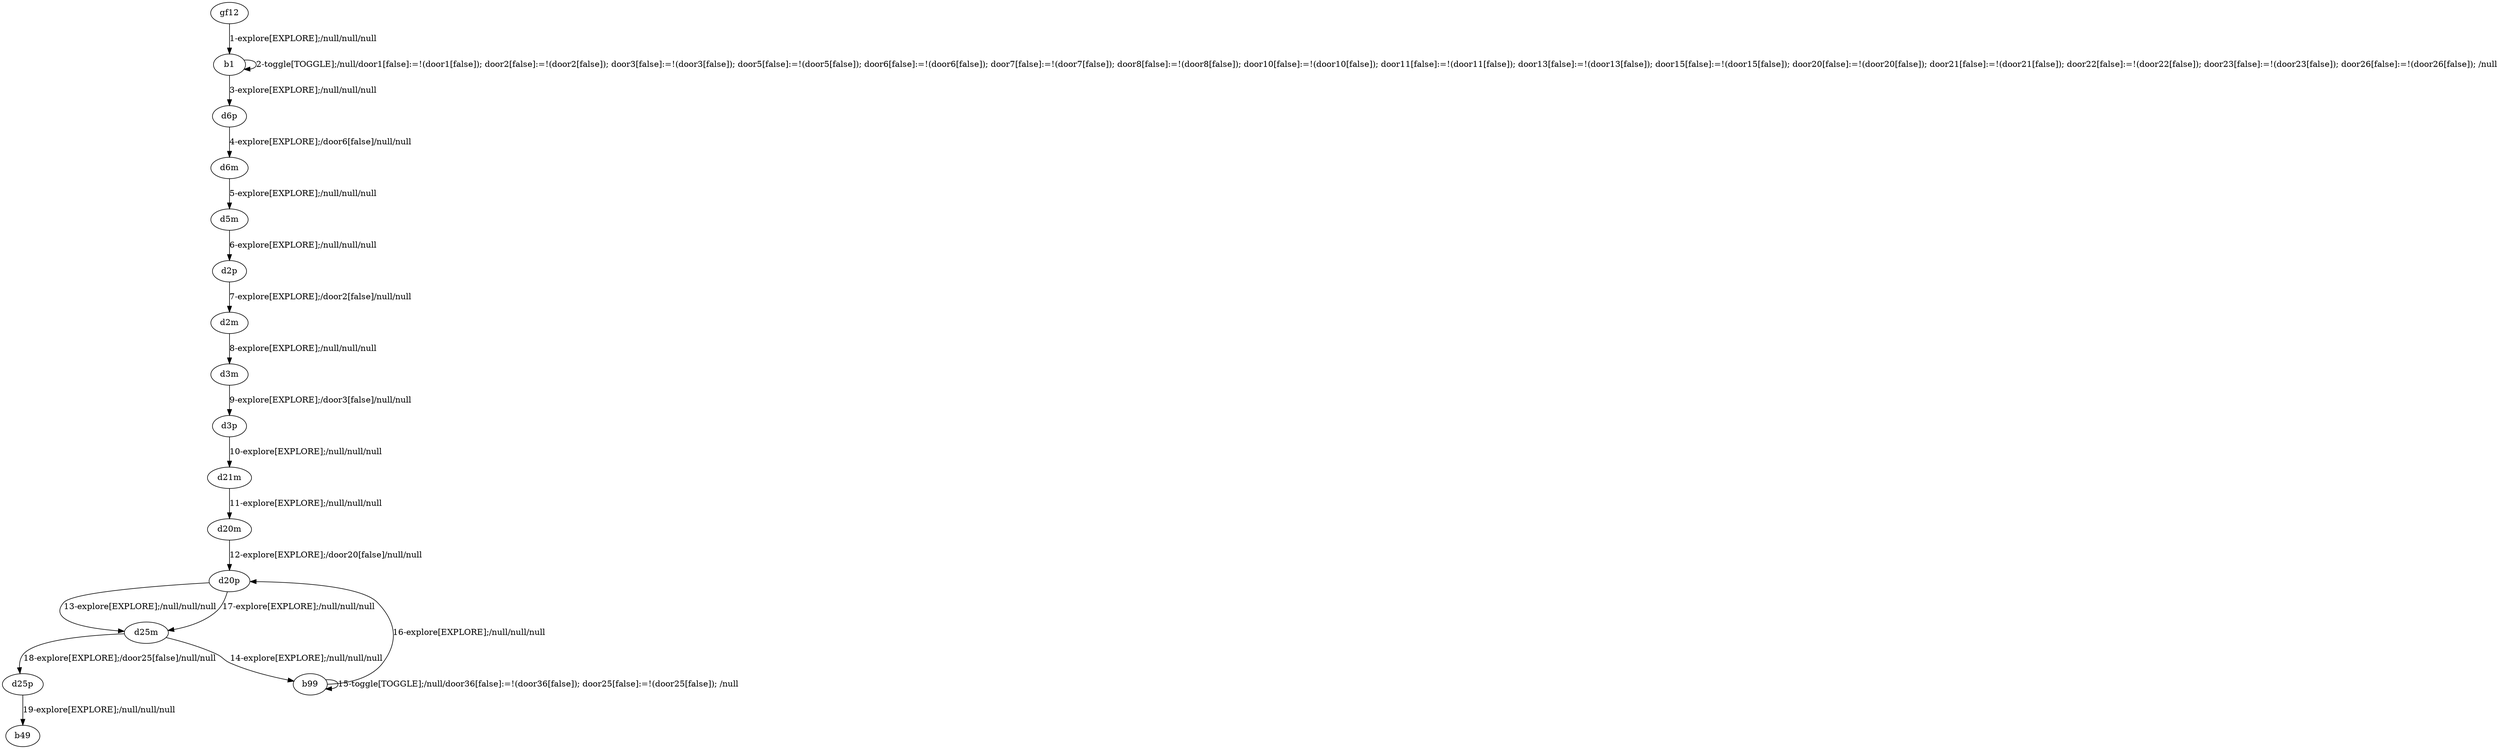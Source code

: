 # Total number of goals covered by this test: 3
# d25m --> d25p
# d25p --> b49
# b99 --> b99

digraph g {
"gf12" -> "b1" [label = "1-explore[EXPLORE];/null/null/null"];
"b1" -> "b1" [label = "2-toggle[TOGGLE];/null/door1[false]:=!(door1[false]); door2[false]:=!(door2[false]); door3[false]:=!(door3[false]); door5[false]:=!(door5[false]); door6[false]:=!(door6[false]); door7[false]:=!(door7[false]); door8[false]:=!(door8[false]); door10[false]:=!(door10[false]); door11[false]:=!(door11[false]); door13[false]:=!(door13[false]); door15[false]:=!(door15[false]); door20[false]:=!(door20[false]); door21[false]:=!(door21[false]); door22[false]:=!(door22[false]); door23[false]:=!(door23[false]); door26[false]:=!(door26[false]); /null"];
"b1" -> "d6p" [label = "3-explore[EXPLORE];/null/null/null"];
"d6p" -> "d6m" [label = "4-explore[EXPLORE];/door6[false]/null/null"];
"d6m" -> "d5m" [label = "5-explore[EXPLORE];/null/null/null"];
"d5m" -> "d2p" [label = "6-explore[EXPLORE];/null/null/null"];
"d2p" -> "d2m" [label = "7-explore[EXPLORE];/door2[false]/null/null"];
"d2m" -> "d3m" [label = "8-explore[EXPLORE];/null/null/null"];
"d3m" -> "d3p" [label = "9-explore[EXPLORE];/door3[false]/null/null"];
"d3p" -> "d21m" [label = "10-explore[EXPLORE];/null/null/null"];
"d21m" -> "d20m" [label = "11-explore[EXPLORE];/null/null/null"];
"d20m" -> "d20p" [label = "12-explore[EXPLORE];/door20[false]/null/null"];
"d20p" -> "d25m" [label = "13-explore[EXPLORE];/null/null/null"];
"d25m" -> "b99" [label = "14-explore[EXPLORE];/null/null/null"];
"b99" -> "b99" [label = "15-toggle[TOGGLE];/null/door36[false]:=!(door36[false]); door25[false]:=!(door25[false]); /null"];
"b99" -> "d20p" [label = "16-explore[EXPLORE];/null/null/null"];
"d20p" -> "d25m" [label = "17-explore[EXPLORE];/null/null/null"];
"d25m" -> "d25p" [label = "18-explore[EXPLORE];/door25[false]/null/null"];
"d25p" -> "b49" [label = "19-explore[EXPLORE];/null/null/null"];
}